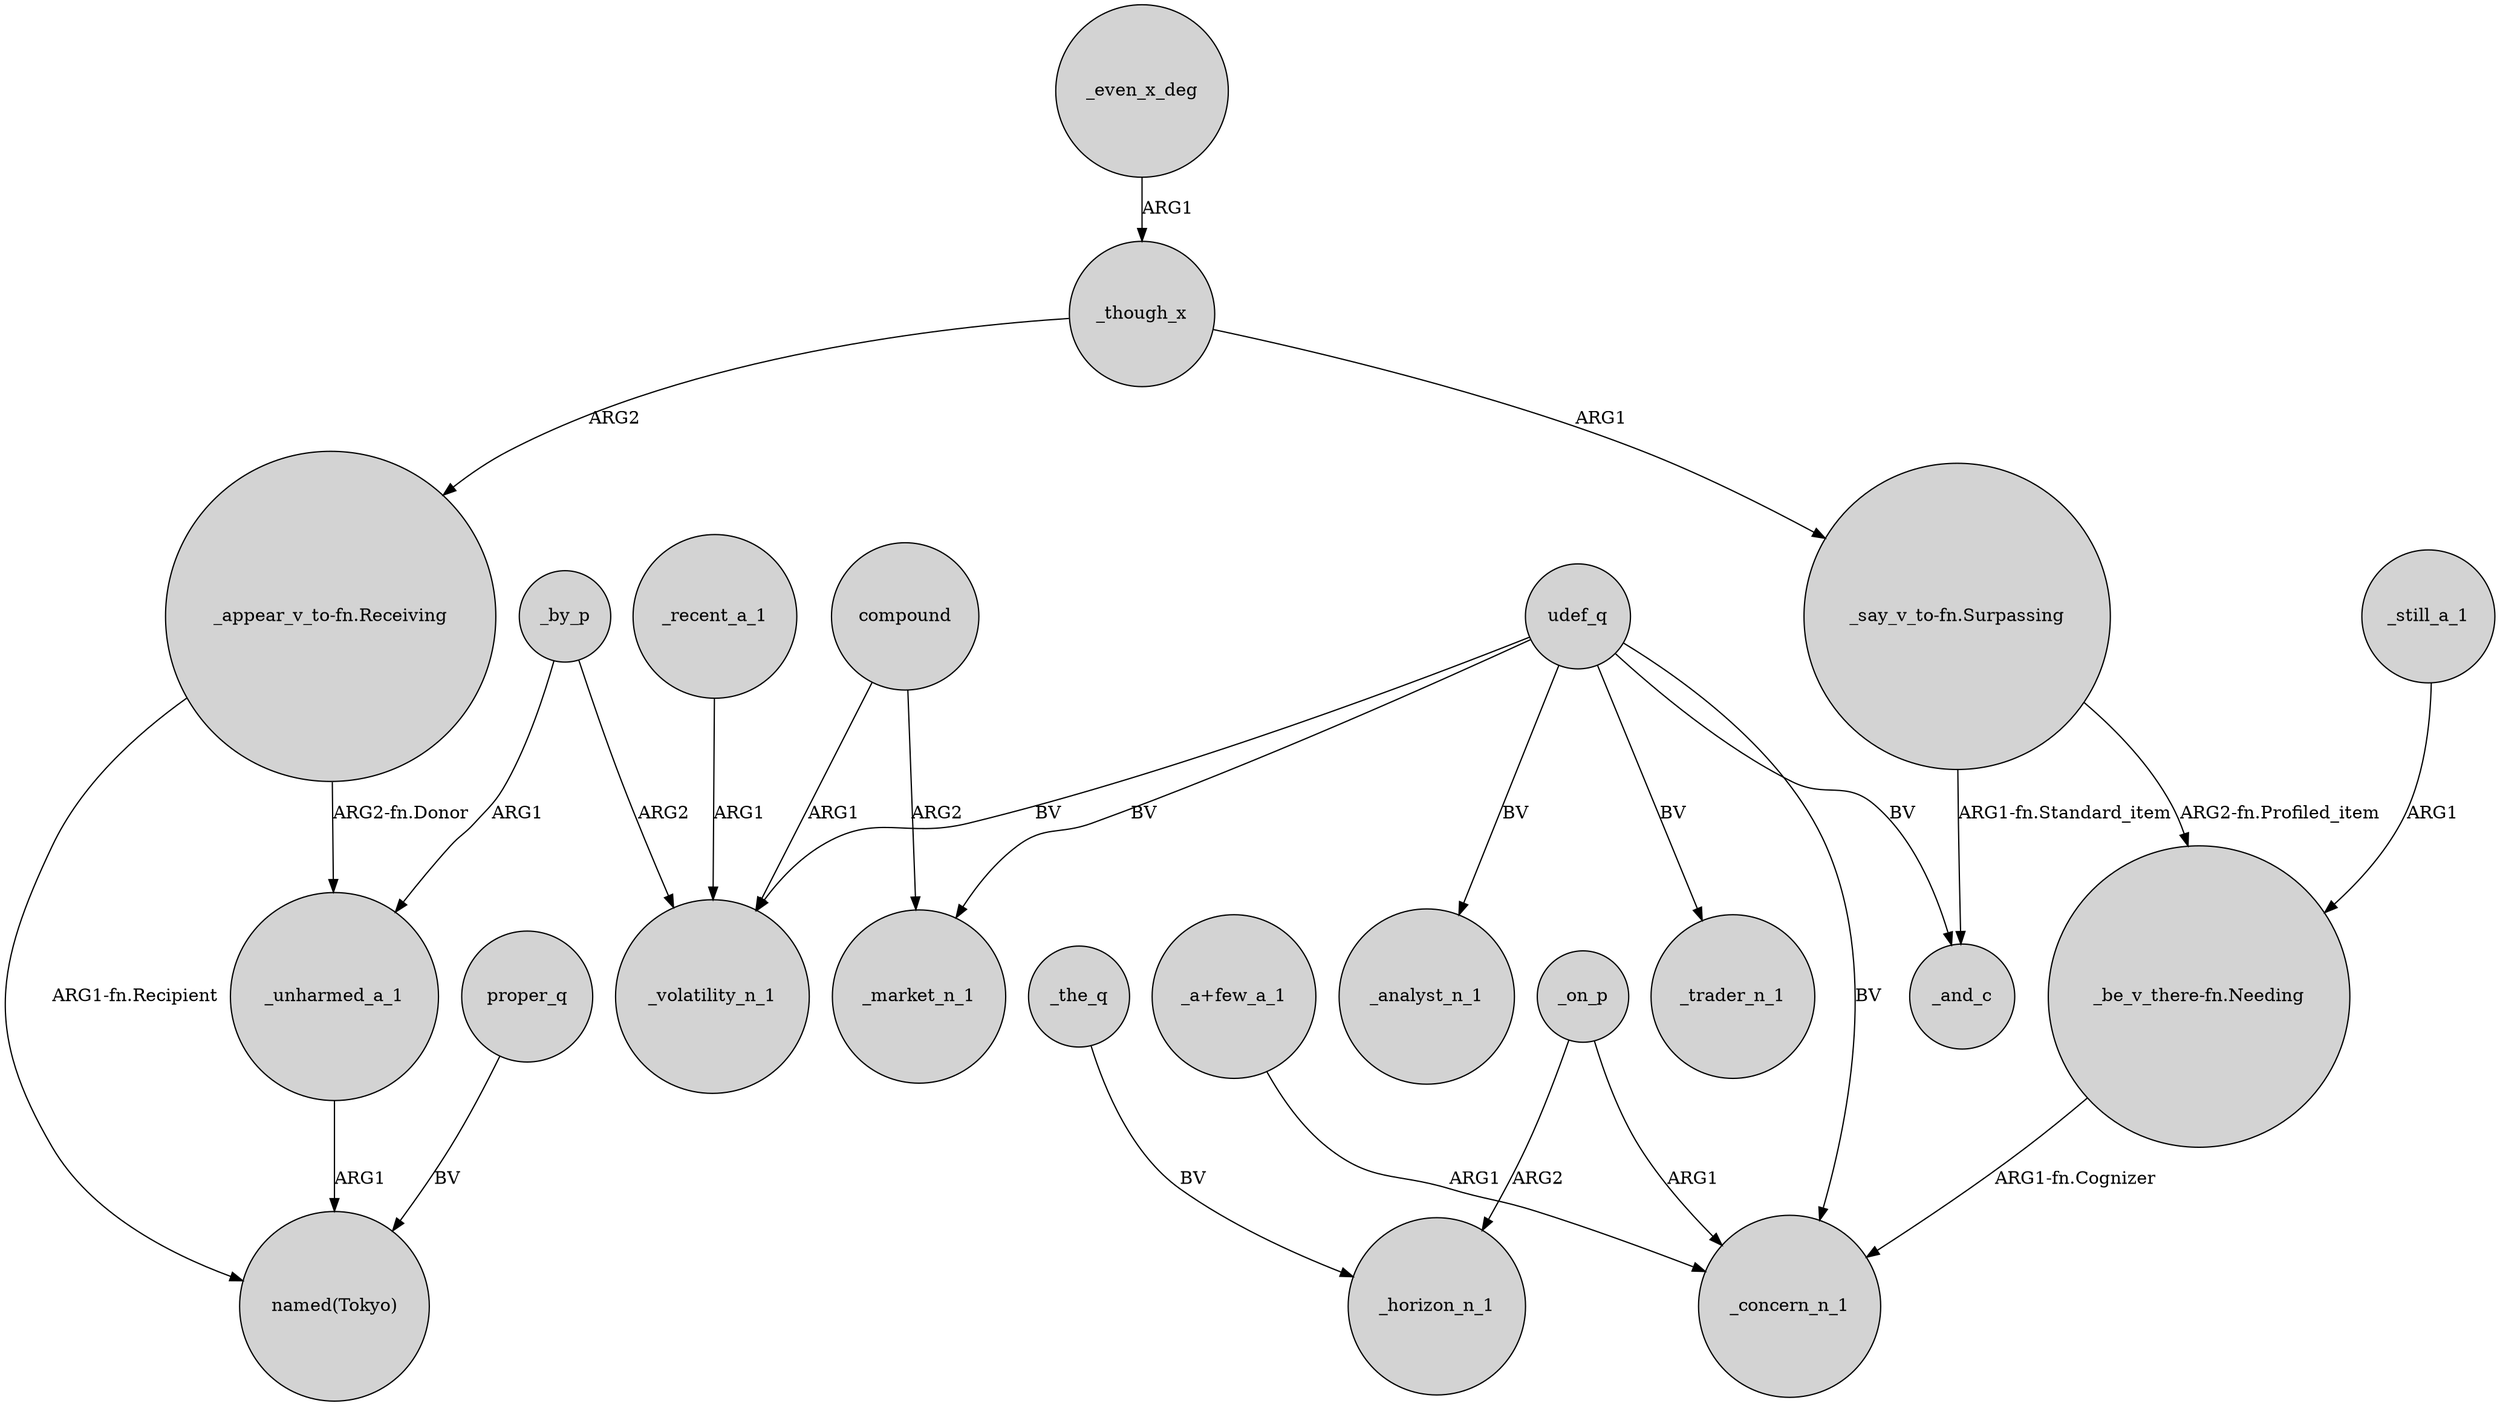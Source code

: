 digraph {
	node [shape=circle style=filled]
	"_appear_v_to-fn.Receiving" -> _unharmed_a_1 [label="ARG2-fn.Donor"]
	udef_q -> _market_n_1 [label=BV]
	udef_q -> _analyst_n_1 [label=BV]
	udef_q -> _volatility_n_1 [label=BV]
	compound -> _market_n_1 [label=ARG2]
	_though_x -> "_say_v_to-fn.Surpassing" [label=ARG1]
	_by_p -> _volatility_n_1 [label=ARG2]
	_the_q -> _horizon_n_1 [label=BV]
	"_appear_v_to-fn.Receiving" -> "named(Tokyo)" [label="ARG1-fn.Recipient"]
	udef_q -> _and_c [label=BV]
	_by_p -> _unharmed_a_1 [label=ARG1]
	udef_q -> _trader_n_1 [label=BV]
	_on_p -> _horizon_n_1 [label=ARG2]
	"_be_v_there-fn.Needing" -> _concern_n_1 [label="ARG1-fn.Cognizer"]
	"_say_v_to-fn.Surpassing" -> _and_c [label="ARG1-fn.Standard_item"]
	_on_p -> _concern_n_1 [label=ARG1]
	_still_a_1 -> "_be_v_there-fn.Needing" [label=ARG1]
	"_a+few_a_1" -> _concern_n_1 [label=ARG1]
	_though_x -> "_appear_v_to-fn.Receiving" [label=ARG2]
	proper_q -> "named(Tokyo)" [label=BV]
	"_say_v_to-fn.Surpassing" -> "_be_v_there-fn.Needing" [label="ARG2-fn.Profiled_item"]
	udef_q -> _concern_n_1 [label=BV]
	_unharmed_a_1 -> "named(Tokyo)" [label=ARG1]
	_even_x_deg -> _though_x [label=ARG1]
	_recent_a_1 -> _volatility_n_1 [label=ARG1]
	compound -> _volatility_n_1 [label=ARG1]
}
